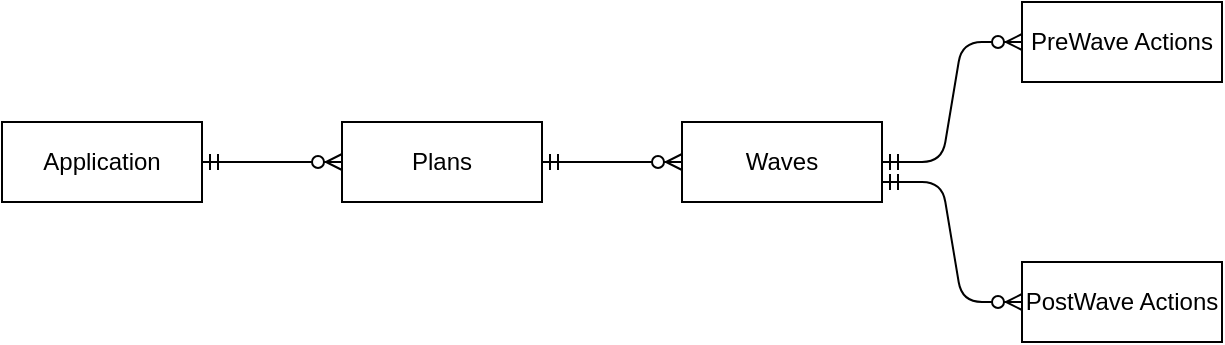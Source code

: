 <mxfile version="14.5.1" type="device"><diagram id="x9NBitgSXs7wUZG1ZBv_" name="Page-1"><mxGraphModel dx="1298" dy="945" grid="1" gridSize="10" guides="1" tooltips="1" connect="1" arrows="1" fold="1" page="1" pageScale="1" pageWidth="850" pageHeight="1100" math="0" shadow="0"><root><mxCell id="0"/><mxCell id="1" parent="0"/><mxCell id="arOkrfY8ShVjMP5_-b4M-1" value="Application" style="whiteSpace=wrap;html=1;align=center;" vertex="1" parent="1"><mxGeometry x="100" y="300" width="100" height="40" as="geometry"/></mxCell><mxCell id="arOkrfY8ShVjMP5_-b4M-2" value="" style="edgeStyle=entityRelationEdgeStyle;fontSize=12;html=1;endArrow=ERzeroToMany;startArrow=ERmandOne;exitX=1;exitY=0.5;exitDx=0;exitDy=0;" edge="1" parent="1" source="arOkrfY8ShVjMP5_-b4M-1" target="arOkrfY8ShVjMP5_-b4M-3"><mxGeometry width="100" height="100" relative="1" as="geometry"><mxPoint x="370" y="560" as="sourcePoint"/><mxPoint x="320" y="320" as="targetPoint"/></mxGeometry></mxCell><mxCell id="arOkrfY8ShVjMP5_-b4M-3" value="Plans" style="whiteSpace=wrap;html=1;align=center;" vertex="1" parent="1"><mxGeometry x="270" y="300" width="100" height="40" as="geometry"/></mxCell><mxCell id="arOkrfY8ShVjMP5_-b4M-4" value="" style="edgeStyle=entityRelationEdgeStyle;fontSize=12;html=1;endArrow=ERzeroToMany;startArrow=ERmandOne;" edge="1" parent="1" source="arOkrfY8ShVjMP5_-b4M-3" target="arOkrfY8ShVjMP5_-b4M-5"><mxGeometry width="100" height="100" relative="1" as="geometry"><mxPoint x="430" y="330" as="sourcePoint"/><mxPoint x="450" y="320" as="targetPoint"/></mxGeometry></mxCell><mxCell id="arOkrfY8ShVjMP5_-b4M-5" value="Waves" style="whiteSpace=wrap;html=1;align=center;" vertex="1" parent="1"><mxGeometry x="440" y="300" width="100" height="40" as="geometry"/></mxCell><mxCell id="arOkrfY8ShVjMP5_-b4M-6" value="PreWave Actions" style="whiteSpace=wrap;html=1;align=center;" vertex="1" parent="1"><mxGeometry x="610" y="240" width="100" height="40" as="geometry"/></mxCell><mxCell id="arOkrfY8ShVjMP5_-b4M-7" value="PostWave Actions" style="whiteSpace=wrap;html=1;align=center;" vertex="1" parent="1"><mxGeometry x="610" y="370" width="100" height="40" as="geometry"/></mxCell><mxCell id="arOkrfY8ShVjMP5_-b4M-9" value="" style="edgeStyle=entityRelationEdgeStyle;fontSize=12;html=1;endArrow=ERzeroToMany;startArrow=ERmandOne;exitX=1;exitY=0.5;exitDx=0;exitDy=0;entryX=0;entryY=0.5;entryDx=0;entryDy=0;" edge="1" parent="1" source="arOkrfY8ShVjMP5_-b4M-5" target="arOkrfY8ShVjMP5_-b4M-6"><mxGeometry width="100" height="100" relative="1" as="geometry"><mxPoint x="760" y="319.5" as="sourcePoint"/><mxPoint x="830" y="319.5" as="targetPoint"/></mxGeometry></mxCell><mxCell id="arOkrfY8ShVjMP5_-b4M-11" value="" style="edgeStyle=entityRelationEdgeStyle;fontSize=12;html=1;endArrow=ERzeroToMany;startArrow=ERmandOne;exitX=1;exitY=0.75;exitDx=0;exitDy=0;entryX=0;entryY=0.5;entryDx=0;entryDy=0;" edge="1" parent="1" source="arOkrfY8ShVjMP5_-b4M-5" target="arOkrfY8ShVjMP5_-b4M-7"><mxGeometry width="100" height="100" relative="1" as="geometry"><mxPoint x="570" y="530" as="sourcePoint"/><mxPoint x="640" y="480" as="targetPoint"/></mxGeometry></mxCell></root></mxGraphModel></diagram></mxfile>